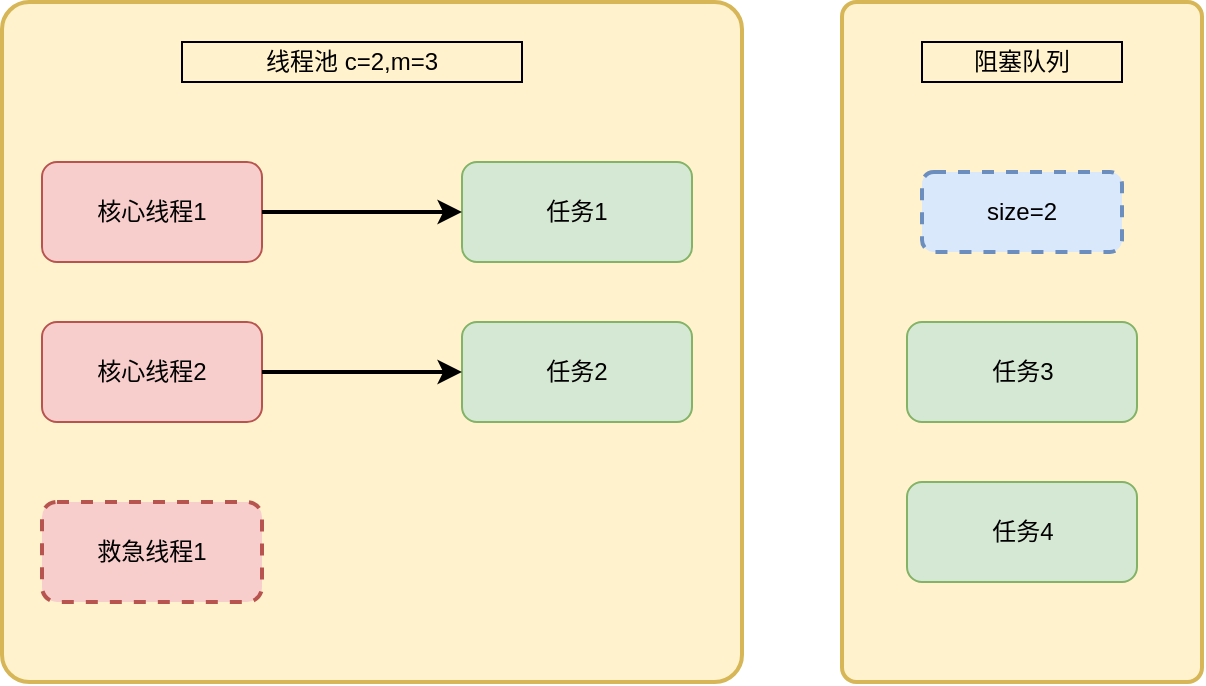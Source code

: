 <mxfile version="19.0.0" type="device"><diagram id="wFE0QG_FPsp0jaGvCLVb" name="Page-1"><mxGraphModel dx="1108" dy="865" grid="1" gridSize="10" guides="1" tooltips="1" connect="1" arrows="1" fold="1" page="1" pageScale="1" pageWidth="850" pageHeight="1100" math="0" shadow="0"><root><mxCell id="0"/><mxCell id="1" parent="0"/><mxCell id="8Wp_Z0dX4Ln77kN7hsW9-25" value="" style="rounded=1;whiteSpace=wrap;html=1;fillColor=#fff2cc;arcSize=4;strokeColor=#d6b656;strokeWidth=2;" vertex="1" parent="1"><mxGeometry x="530" y="110" width="180" height="340" as="geometry"/></mxCell><mxCell id="8Wp_Z0dX4Ln77kN7hsW9-11" value="" style="rounded=1;whiteSpace=wrap;html=1;fillColor=#fff2cc;arcSize=4;strokeColor=#d6b656;strokeWidth=2;" vertex="1" parent="1"><mxGeometry x="110" y="110" width="370" height="340" as="geometry"/></mxCell><mxCell id="8Wp_Z0dX4Ln77kN7hsW9-12" value="&lt;span style=&quot;&quot;&gt;线程池 c=2,m=3&lt;/span&gt;" style="rounded=0;whiteSpace=wrap;html=1;fillColor=none;" vertex="1" parent="1"><mxGeometry x="200" y="130" width="170" height="20" as="geometry"/></mxCell><mxCell id="8Wp_Z0dX4Ln77kN7hsW9-13" value="核心线程1" style="rounded=1;whiteSpace=wrap;html=1;fillColor=#f8cecc;strokeColor=#b85450;" vertex="1" parent="1"><mxGeometry x="130" y="190" width="110" height="50" as="geometry"/></mxCell><mxCell id="8Wp_Z0dX4Ln77kN7hsW9-14" value="任务1" style="rounded=1;whiteSpace=wrap;html=1;fillColor=#d5e8d4;strokeColor=#82b366;" vertex="1" parent="1"><mxGeometry x="340" y="190" width="115" height="50" as="geometry"/></mxCell><mxCell id="8Wp_Z0dX4Ln77kN7hsW9-15" value="" style="endArrow=classic;html=1;rounded=1;exitX=1;exitY=0.5;exitDx=0;exitDy=0;strokeWidth=2;" edge="1" parent="1" source="8Wp_Z0dX4Ln77kN7hsW9-13" target="8Wp_Z0dX4Ln77kN7hsW9-14"><mxGeometry width="50" height="50" relative="1" as="geometry"><mxPoint x="240" y="220" as="sourcePoint"/><mxPoint x="290" y="170" as="targetPoint"/></mxGeometry></mxCell><mxCell id="8Wp_Z0dX4Ln77kN7hsW9-17" value="核心线程2" style="rounded=1;whiteSpace=wrap;html=1;fillColor=#f8cecc;strokeColor=#b85450;" vertex="1" parent="1"><mxGeometry x="130" y="270" width="110" height="50" as="geometry"/></mxCell><mxCell id="8Wp_Z0dX4Ln77kN7hsW9-18" value="任务2" style="rounded=1;whiteSpace=wrap;html=1;fillColor=#d5e8d4;strokeColor=#82b366;" vertex="1" parent="1"><mxGeometry x="340" y="270" width="115" height="50" as="geometry"/></mxCell><mxCell id="8Wp_Z0dX4Ln77kN7hsW9-19" value="" style="endArrow=classic;html=1;rounded=1;exitX=1;exitY=0.5;exitDx=0;exitDy=0;strokeWidth=2;" edge="1" parent="1" source="8Wp_Z0dX4Ln77kN7hsW9-17" target="8Wp_Z0dX4Ln77kN7hsW9-18"><mxGeometry width="50" height="50" relative="1" as="geometry"><mxPoint x="240" y="300" as="sourcePoint"/><mxPoint x="290" y="250" as="targetPoint"/></mxGeometry></mxCell><mxCell id="8Wp_Z0dX4Ln77kN7hsW9-20" value="救急线程1" style="rounded=1;whiteSpace=wrap;html=1;fillColor=#f8cecc;strokeColor=#b85450;dashed=1;strokeWidth=2;" vertex="1" parent="1"><mxGeometry x="130" y="360" width="110" height="50" as="geometry"/></mxCell><mxCell id="8Wp_Z0dX4Ln77kN7hsW9-21" value="&lt;span style=&quot;&quot;&gt;阻塞队列&lt;/span&gt;" style="rounded=0;whiteSpace=wrap;html=1;fillColor=none;" vertex="1" parent="1"><mxGeometry x="570" y="130" width="100" height="20" as="geometry"/></mxCell><mxCell id="8Wp_Z0dX4Ln77kN7hsW9-22" value="size=2" style="rounded=1;whiteSpace=wrap;html=1;dashed=1;strokeWidth=2;fillColor=#dae8fc;strokeColor=#6c8ebf;" vertex="1" parent="1"><mxGeometry x="570" y="195" width="100" height="40" as="geometry"/></mxCell><mxCell id="8Wp_Z0dX4Ln77kN7hsW9-23" value="任务3" style="rounded=1;whiteSpace=wrap;html=1;fillColor=#d5e8d4;strokeColor=#82b366;" vertex="1" parent="1"><mxGeometry x="562.5" y="270" width="115" height="50" as="geometry"/></mxCell><mxCell id="8Wp_Z0dX4Ln77kN7hsW9-24" value="任务4" style="rounded=1;whiteSpace=wrap;html=1;fillColor=#d5e8d4;strokeColor=#82b366;" vertex="1" parent="1"><mxGeometry x="562.5" y="350" width="115" height="50" as="geometry"/></mxCell></root></mxGraphModel></diagram></mxfile>